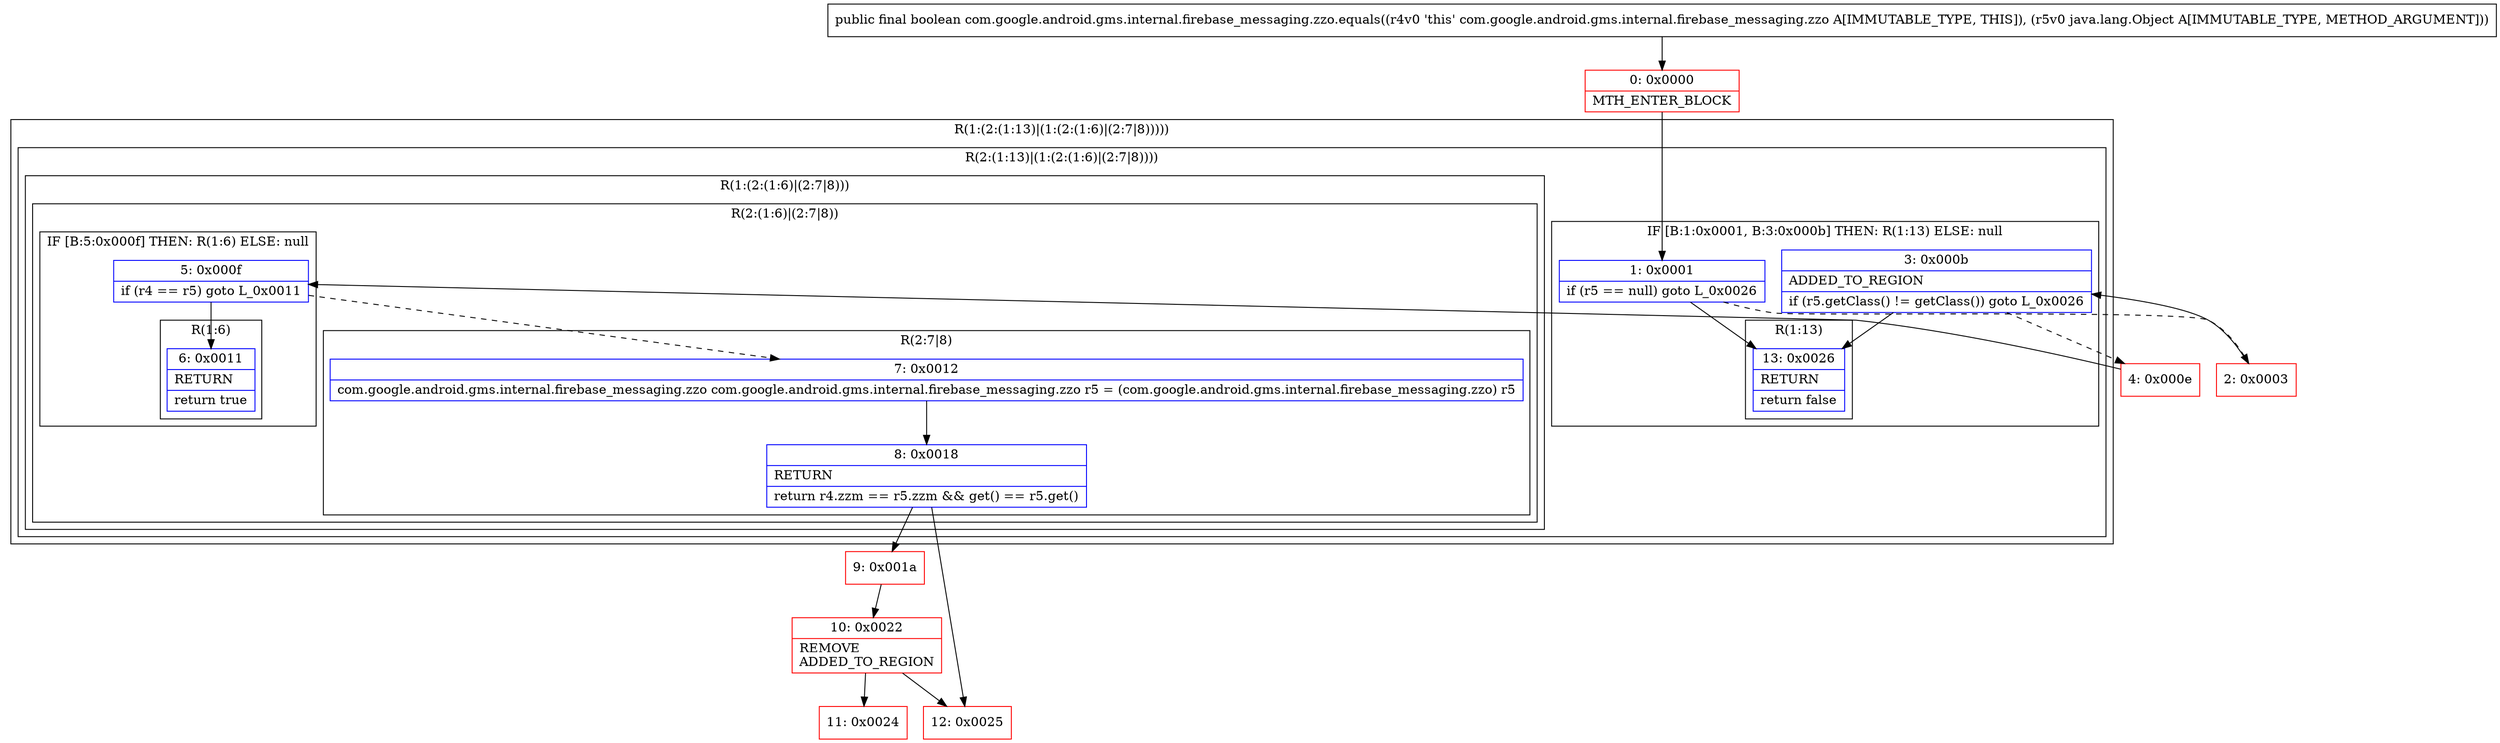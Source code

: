 digraph "CFG forcom.google.android.gms.internal.firebase_messaging.zzo.equals(Ljava\/lang\/Object;)Z" {
subgraph cluster_Region_23882672 {
label = "R(1:(2:(1:13)|(1:(2:(1:6)|(2:7|8)))))";
node [shape=record,color=blue];
subgraph cluster_Region_325233946 {
label = "R(2:(1:13)|(1:(2:(1:6)|(2:7|8))))";
node [shape=record,color=blue];
subgraph cluster_IfRegion_480743265 {
label = "IF [B:1:0x0001, B:3:0x000b] THEN: R(1:13) ELSE: null";
node [shape=record,color=blue];
Node_1 [shape=record,label="{1\:\ 0x0001|if (r5 == null) goto L_0x0026\l}"];
Node_3 [shape=record,label="{3\:\ 0x000b|ADDED_TO_REGION\l|if (r5.getClass() != getClass()) goto L_0x0026\l}"];
subgraph cluster_Region_1893425951 {
label = "R(1:13)";
node [shape=record,color=blue];
Node_13 [shape=record,label="{13\:\ 0x0026|RETURN\l|return false\l}"];
}
}
subgraph cluster_Region_310949727 {
label = "R(1:(2:(1:6)|(2:7|8)))";
node [shape=record,color=blue];
subgraph cluster_Region_344244841 {
label = "R(2:(1:6)|(2:7|8))";
node [shape=record,color=blue];
subgraph cluster_IfRegion_880319263 {
label = "IF [B:5:0x000f] THEN: R(1:6) ELSE: null";
node [shape=record,color=blue];
Node_5 [shape=record,label="{5\:\ 0x000f|if (r4 == r5) goto L_0x0011\l}"];
subgraph cluster_Region_521192724 {
label = "R(1:6)";
node [shape=record,color=blue];
Node_6 [shape=record,label="{6\:\ 0x0011|RETURN\l|return true\l}"];
}
}
subgraph cluster_Region_1963866938 {
label = "R(2:7|8)";
node [shape=record,color=blue];
Node_7 [shape=record,label="{7\:\ 0x0012|com.google.android.gms.internal.firebase_messaging.zzo com.google.android.gms.internal.firebase_messaging.zzo r5 = (com.google.android.gms.internal.firebase_messaging.zzo) r5\l}"];
Node_8 [shape=record,label="{8\:\ 0x0018|RETURN\l|return r4.zzm == r5.zzm && get() == r5.get()\l}"];
}
}
}
}
}
Node_0 [shape=record,color=red,label="{0\:\ 0x0000|MTH_ENTER_BLOCK\l}"];
Node_2 [shape=record,color=red,label="{2\:\ 0x0003}"];
Node_4 [shape=record,color=red,label="{4\:\ 0x000e}"];
Node_9 [shape=record,color=red,label="{9\:\ 0x001a}"];
Node_10 [shape=record,color=red,label="{10\:\ 0x0022|REMOVE\lADDED_TO_REGION\l}"];
Node_11 [shape=record,color=red,label="{11\:\ 0x0024}"];
Node_12 [shape=record,color=red,label="{12\:\ 0x0025}"];
MethodNode[shape=record,label="{public final boolean com.google.android.gms.internal.firebase_messaging.zzo.equals((r4v0 'this' com.google.android.gms.internal.firebase_messaging.zzo A[IMMUTABLE_TYPE, THIS]), (r5v0 java.lang.Object A[IMMUTABLE_TYPE, METHOD_ARGUMENT])) }"];
MethodNode -> Node_0;
Node_1 -> Node_2[style=dashed];
Node_1 -> Node_13;
Node_3 -> Node_4[style=dashed];
Node_3 -> Node_13;
Node_5 -> Node_6;
Node_5 -> Node_7[style=dashed];
Node_7 -> Node_8;
Node_8 -> Node_9;
Node_8 -> Node_12;
Node_0 -> Node_1;
Node_2 -> Node_3;
Node_4 -> Node_5;
Node_9 -> Node_10;
Node_10 -> Node_11;
Node_10 -> Node_12;
}

